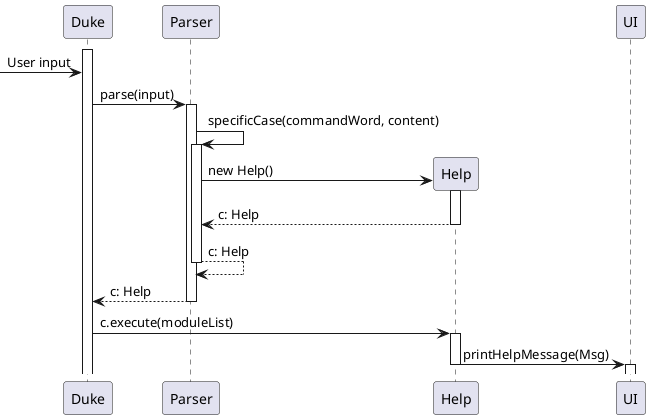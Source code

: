 
'https://plantuml.com/sequence-diagram

@startuml
activate Duke
[-> Duke: User input
Duke -> Parser: parse(input)
activate Parser
Parser -> Parser: specificCase(commandWord, content)
activate Parser
create Help
Parser -> Help: new Help()
activate Help
return c: Help
return c: Help
return c: Help
deactivate Parser
Duke -> Help: c.execute(moduleList)
activate Help
Help -> UI: printHelpMessage(Msg)
deactivate Help
activate UI
deactivate UI

@enduml
